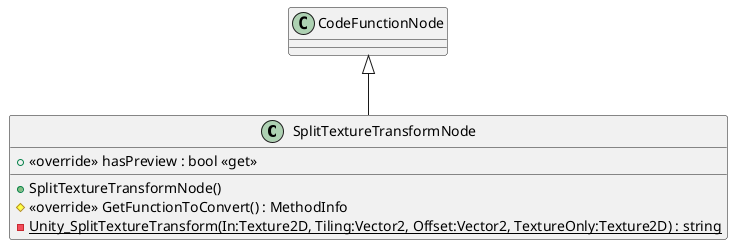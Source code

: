 @startuml
class SplitTextureTransformNode {
    + <<override>> hasPreview : bool <<get>>
    + SplitTextureTransformNode()
    # <<override>> GetFunctionToConvert() : MethodInfo
    {static} - Unity_SplitTextureTransform(In:Texture2D, Tiling:Vector2, Offset:Vector2, TextureOnly:Texture2D) : string
}
CodeFunctionNode <|-- SplitTextureTransformNode
@enduml
